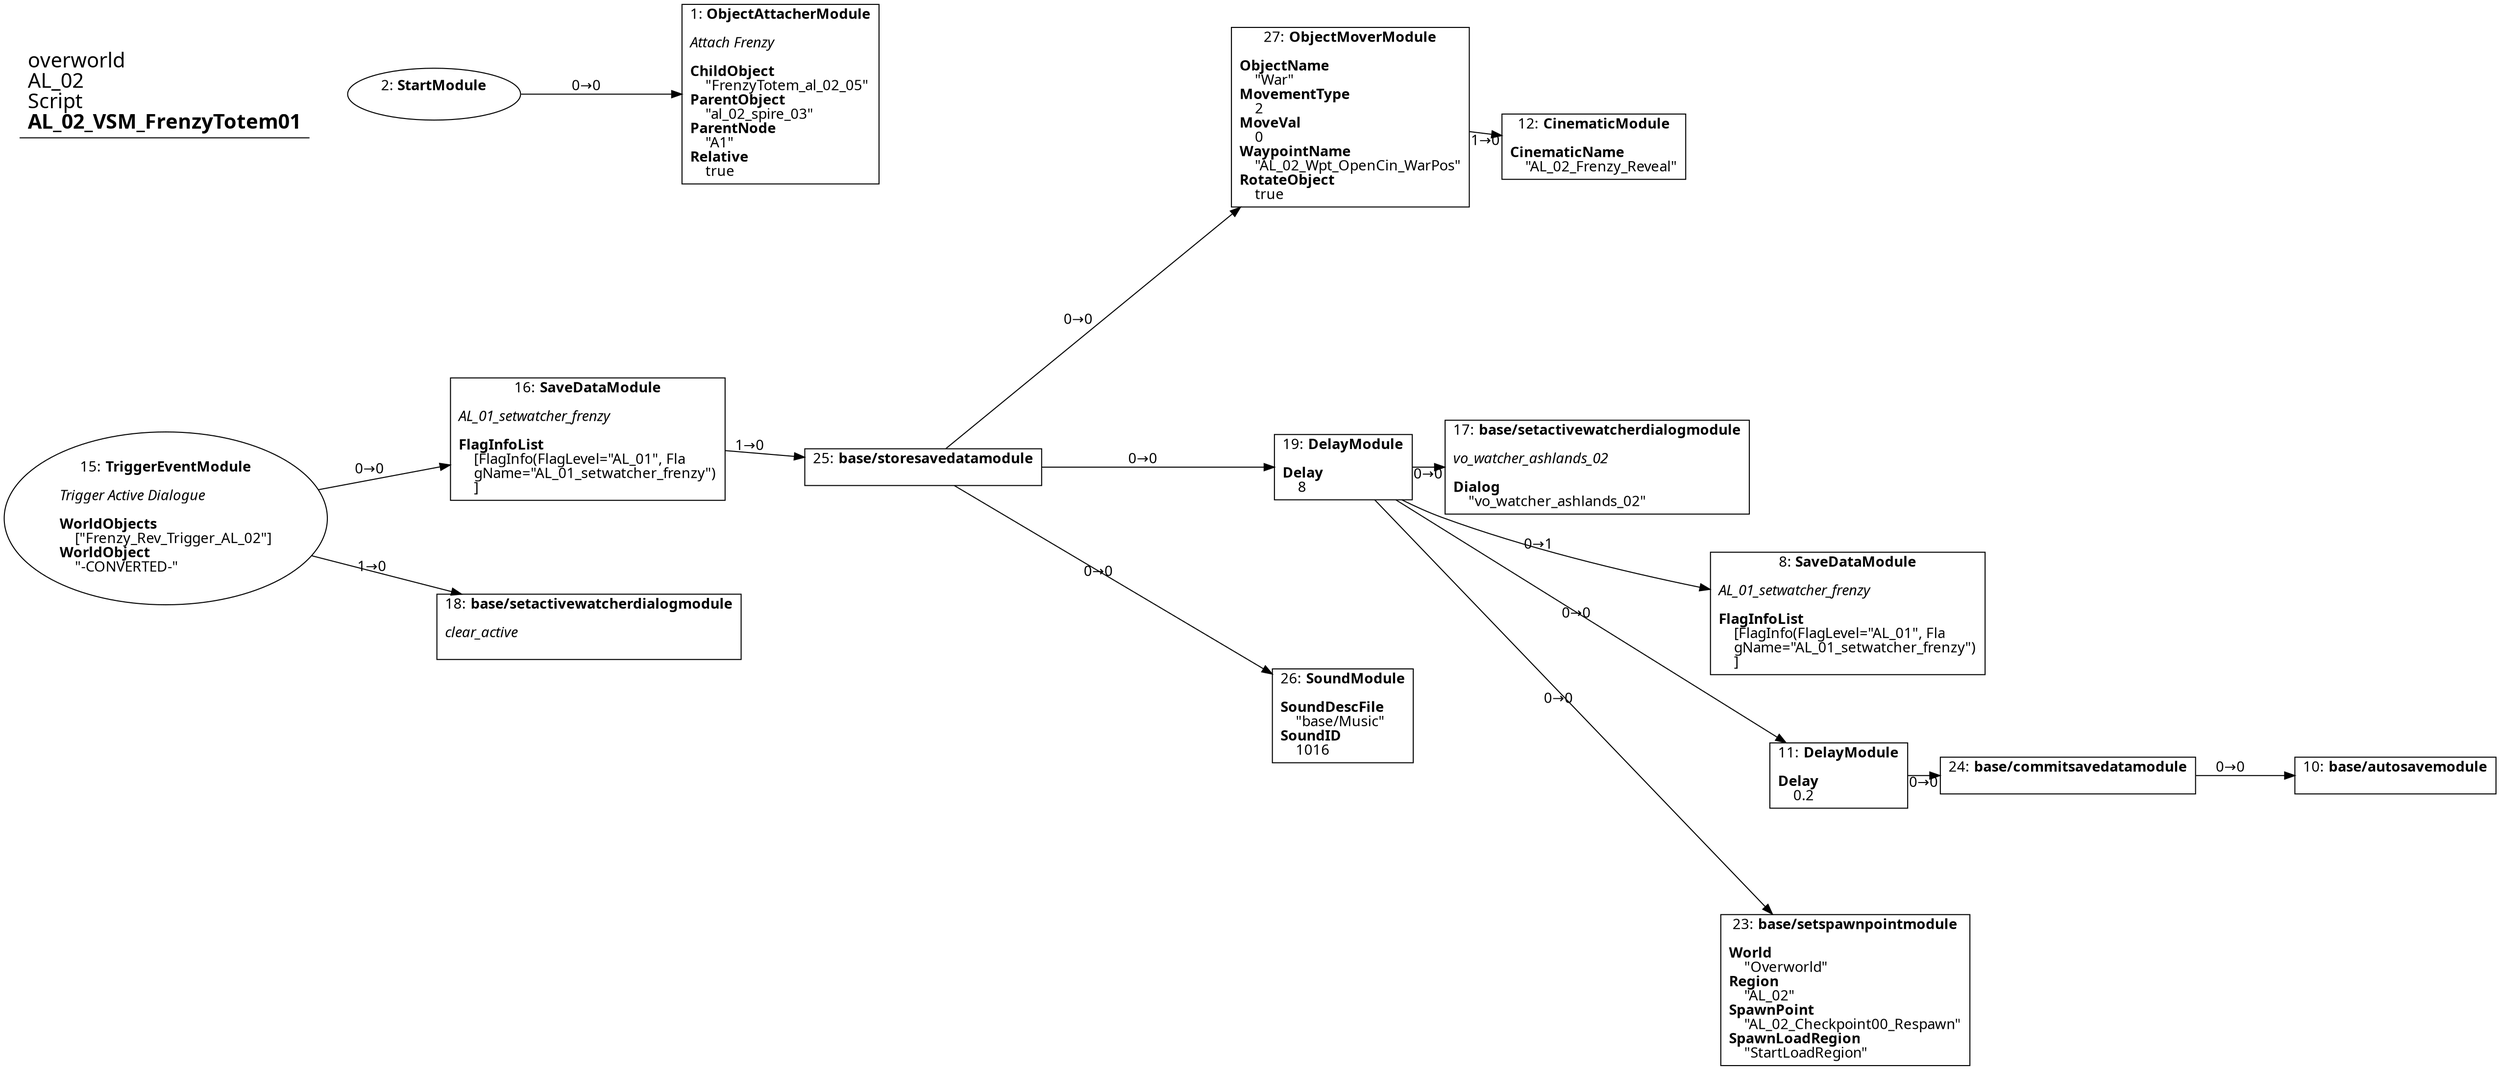 digraph {
    layout = fdp;
    overlap = prism;
    sep = "+16";
    splines = spline;

    node [ shape = box ];

    graph [ fontname = "Segoe UI" ];
    node [ fontname = "Segoe UI" ];
    edge [ fontname = "Segoe UI" ];

    1 [ label = <1: <b>ObjectAttacherModule</b><br/><br/><i>Attach Frenzy<br align="left"/></i><br align="left"/><b>ChildObject</b><br align="left"/>    &quot;FrenzyTotem_al_02_05&quot;<br align="left"/><b>ParentObject</b><br align="left"/>    &quot;al_02_spire_03&quot;<br align="left"/><b>ParentNode</b><br align="left"/>    &quot;A1&quot;<br align="left"/><b>Relative</b><br align="left"/>    true<br align="left"/>> ];
    1 [ pos = "-0.808,0.17300001!" ];

    2 [ label = <2: <b>StartModule</b><br/><br/>> ];
    2 [ shape = oval ]
    2 [ pos = "-1.092,0.17300001!" ];
    2 -> 1 [ label = "0→0" ];

    8 [ label = <8: <b>SaveDataModule</b><br/><br/><i>AL_01_setwatcher_frenzy<br align="left"/></i><br align="left"/><b>FlagInfoList</b><br align="left"/>    [FlagInfo(FlagLevel=&quot;AL_01&quot;, Fla<br align="left"/>    gName=&quot;AL_01_setwatcher_frenzy&quot;)<br align="left"/>    ]<br align="left"/>> ];
    8 [ pos = "0.067,-0.25300002!" ];

    10 [ label = <10: <b>base/autosavemodule</b><br/><br/>> ];
    10 [ pos = "0.51600003,-0.386!" ];

    11 [ label = <11: <b>DelayModule</b><br/><br/><b>Delay</b><br align="left"/>    0.2<br align="left"/>> ];
    11 [ pos = "0.066,-0.386!" ];
    11 -> 24 [ label = "0→0" ];

    12 [ label = <12: <b>CinematicModule</b><br/><br/><b>CinematicName</b><br align="left"/>    &quot;AL_02_Frenzy_Reveal&quot;<br align="left"/>> ];
    12 [ pos = "-0.142,0.13000001!" ];

    15 [ label = <15: <b>TriggerEventModule</b><br/><br/><i>Trigger Active Dialogue<br align="left"/></i><br align="left"/><b>WorldObjects</b><br align="left"/>    [&quot;Frenzy_Rev_Trigger_AL_02&quot;]<br align="left"/><b>WorldObject</b><br align="left"/>    &quot;-CONVERTED-&quot;<br align="left"/>> ];
    15 [ shape = oval ]
    15 [ pos = "-1.312,-0.17500001!" ];
    15 -> 16 [ label = "0→0" ];
    15 -> 18 [ label = "1→0" ];

    16 [ label = <16: <b>SaveDataModule</b><br/><br/><i>AL_01_setwatcher_frenzy<br align="left"/></i><br align="left"/><b>FlagInfoList</b><br align="left"/>    [FlagInfo(FlagLevel=&quot;AL_01&quot;, Fla<br align="left"/>    gName=&quot;AL_01_setwatcher_frenzy&quot;)<br align="left"/>    ]<br align="left"/>> ];
    16 [ pos = "-0.966,-0.11000001!" ];
    16 -> 25 [ label = "1→0" ];

    17 [ label = <17: <b>base/setactivewatcherdialogmodule</b><br/><br/><i>vo_watcher_ashlands_02<br align="left"/></i><br align="left"/><b>Dialog</b><br align="left"/>    &quot;vo_watcher_ashlands_02&quot;<br align="left"/>> ];
    17 [ pos = "-0.141,-0.133!" ];

    18 [ label = <18: <b>base/setactivewatcherdialogmodule</b><br/><br/><i>clear_active<br align="left"/></i><br align="left"/>> ];
    18 [ pos = "-0.96500003,-0.264!" ];

    19 [ label = <19: <b>DelayModule</b><br/><br/><b>Delay</b><br align="left"/>    8<br align="left"/>> ];
    19 [ pos = "-0.344,-0.133!" ];
    19 -> 17 [ label = "0→0" ];
    19 -> 8 [ label = "0→1" ];
    19 -> 11 [ label = "0→0" ];
    19 -> 23 [ label = "0→0" ];

    23 [ label = <23: <b>base/setspawnpointmodule</b><br/><br/><b>World</b><br align="left"/>    &quot;Overworld&quot;<br align="left"/><b>Region</b><br align="left"/>    &quot;AL_02&quot;<br align="left"/><b>SpawnPoint</b><br align="left"/>    &quot;AL_02_Checkpoint00_Respawn&quot;<br align="left"/><b>SpawnLoadRegion</b><br align="left"/>    &quot;StartLoadRegion&quot;<br align="left"/>> ];
    23 [ pos = "0.065000005,-0.56200004!" ];

    24 [ label = <24: <b>base/commitsavedatamodule</b><br/><br/>> ];
    24 [ pos = "0.24100001,-0.386!" ];
    24 -> 10 [ label = "0→0" ];

    25 [ label = <25: <b>base/storesavedatamodule</b><br/><br/>> ];
    25 [ pos = "-0.69100004,-0.133!" ];
    25 -> 19 [ label = "0→0" ];
    25 -> 26 [ label = "0→0" ];
    25 -> 27 [ label = "0→0" ];

    26 [ label = <26: <b>SoundModule</b><br/><br/><b>SoundDescFile</b><br align="left"/>    &quot;base/Music&quot;<br align="left"/><b>SoundID</b><br align="left"/>    1016<br align="left"/>> ];
    26 [ pos = "-0.347,-0.337!" ];

    27 [ label = <27: <b>ObjectMoverModule</b><br/><br/><b>ObjectName</b><br align="left"/>    &quot;War&quot;<br align="left"/><b>MovementType</b><br align="left"/>    2<br align="left"/><b>MoveVal</b><br align="left"/>    0<br align="left"/><b>WaypointName</b><br align="left"/>    &quot;AL_02_Wpt_OpenCin_WarPos&quot;<br align="left"/><b>RotateObject</b><br align="left"/>    true<br align="left"/>> ];
    27 [ pos = "-0.34,0.15400001!" ];
    27 -> 12 [ label = "1→0" ];

    title [ pos = "-1.3130001,0.17400001!" ];
    title [ shape = underline ];
    title [ label = <<font point-size="20">overworld<br align="left"/>AL_02<br align="left"/>Script<br align="left"/><b>AL_02_VSM_FrenzyTotem01</b><br align="left"/></font>> ];
}

